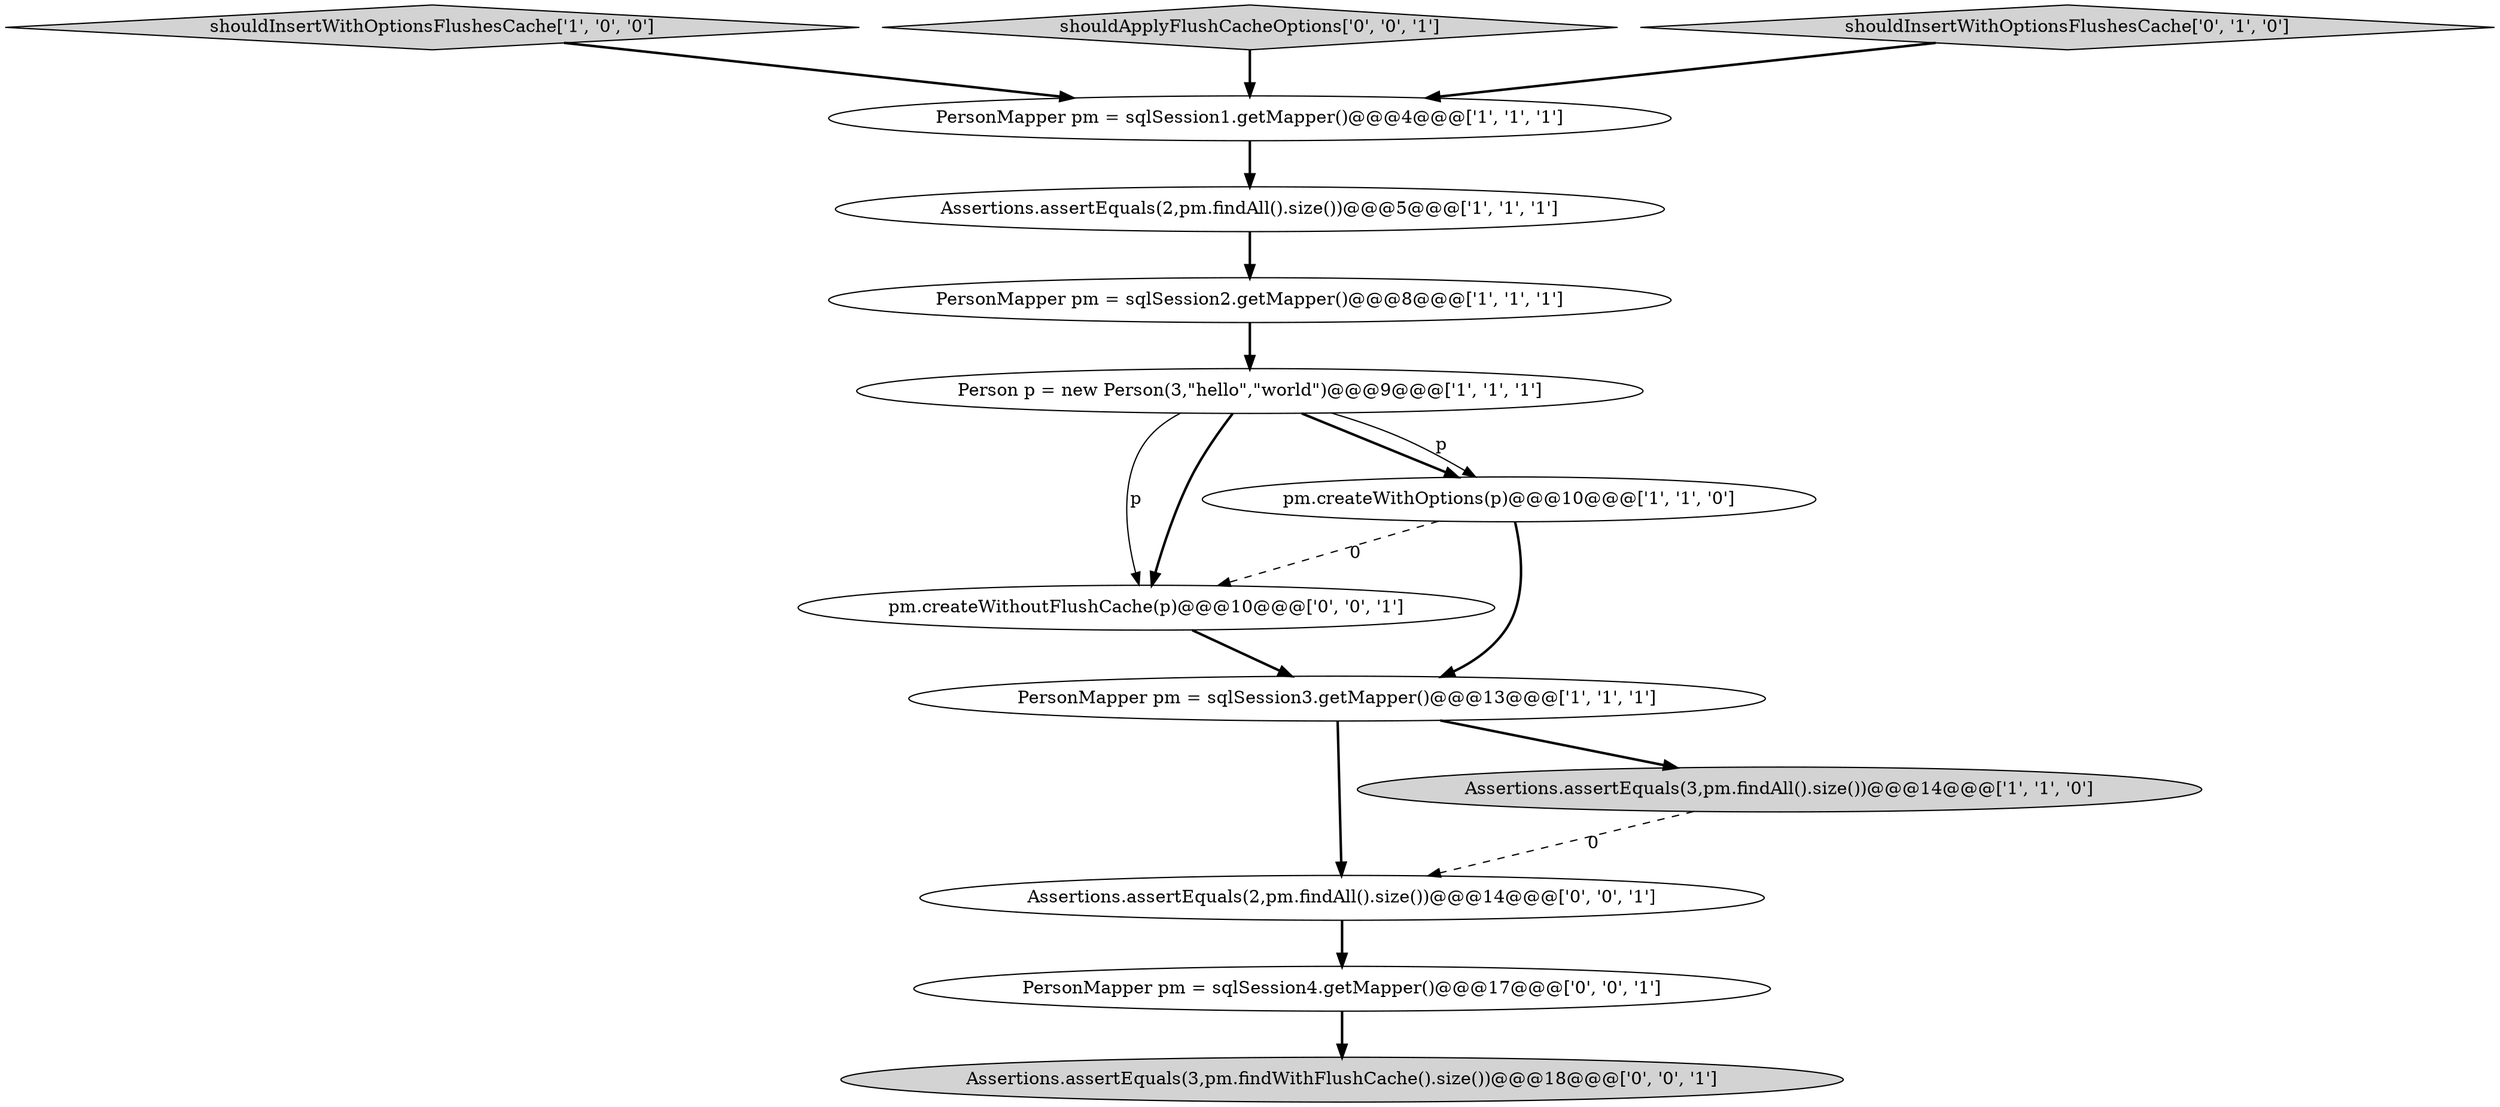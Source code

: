 digraph {
12 [style = filled, label = "pm.createWithoutFlushCache(p)@@@10@@@['0', '0', '1']", fillcolor = white, shape = ellipse image = "AAA0AAABBB3BBB"];
3 [style = filled, label = "shouldInsertWithOptionsFlushesCache['1', '0', '0']", fillcolor = lightgray, shape = diamond image = "AAA0AAABBB1BBB"];
1 [style = filled, label = "PersonMapper pm = sqlSession1.getMapper()@@@4@@@['1', '1', '1']", fillcolor = white, shape = ellipse image = "AAA0AAABBB1BBB"];
0 [style = filled, label = "PersonMapper pm = sqlSession2.getMapper()@@@8@@@['1', '1', '1']", fillcolor = white, shape = ellipse image = "AAA0AAABBB1BBB"];
7 [style = filled, label = "PersonMapper pm = sqlSession3.getMapper()@@@13@@@['1', '1', '1']", fillcolor = white, shape = ellipse image = "AAA0AAABBB1BBB"];
10 [style = filled, label = "shouldApplyFlushCacheOptions['0', '0', '1']", fillcolor = lightgray, shape = diamond image = "AAA0AAABBB3BBB"];
13 [style = filled, label = "PersonMapper pm = sqlSession4.getMapper()@@@17@@@['0', '0', '1']", fillcolor = white, shape = ellipse image = "AAA0AAABBB3BBB"];
5 [style = filled, label = "pm.createWithOptions(p)@@@10@@@['1', '1', '0']", fillcolor = white, shape = ellipse image = "AAA0AAABBB1BBB"];
6 [style = filled, label = "Person p = new Person(3,\"hello\",\"world\")@@@9@@@['1', '1', '1']", fillcolor = white, shape = ellipse image = "AAA0AAABBB1BBB"];
8 [style = filled, label = "shouldInsertWithOptionsFlushesCache['0', '1', '0']", fillcolor = lightgray, shape = diamond image = "AAA0AAABBB2BBB"];
9 [style = filled, label = "Assertions.assertEquals(2,pm.findAll().size())@@@14@@@['0', '0', '1']", fillcolor = white, shape = ellipse image = "AAA0AAABBB3BBB"];
2 [style = filled, label = "Assertions.assertEquals(3,pm.findAll().size())@@@14@@@['1', '1', '0']", fillcolor = lightgray, shape = ellipse image = "AAA0AAABBB1BBB"];
4 [style = filled, label = "Assertions.assertEquals(2,pm.findAll().size())@@@5@@@['1', '1', '1']", fillcolor = white, shape = ellipse image = "AAA0AAABBB1BBB"];
11 [style = filled, label = "Assertions.assertEquals(3,pm.findWithFlushCache().size())@@@18@@@['0', '0', '1']", fillcolor = lightgray, shape = ellipse image = "AAA0AAABBB3BBB"];
7->9 [style = bold, label=""];
8->1 [style = bold, label=""];
5->7 [style = bold, label=""];
6->5 [style = bold, label=""];
1->4 [style = bold, label=""];
6->5 [style = solid, label="p"];
5->12 [style = dashed, label="0"];
3->1 [style = bold, label=""];
10->1 [style = bold, label=""];
6->12 [style = solid, label="p"];
2->9 [style = dashed, label="0"];
0->6 [style = bold, label=""];
7->2 [style = bold, label=""];
13->11 [style = bold, label=""];
12->7 [style = bold, label=""];
4->0 [style = bold, label=""];
9->13 [style = bold, label=""];
6->12 [style = bold, label=""];
}
